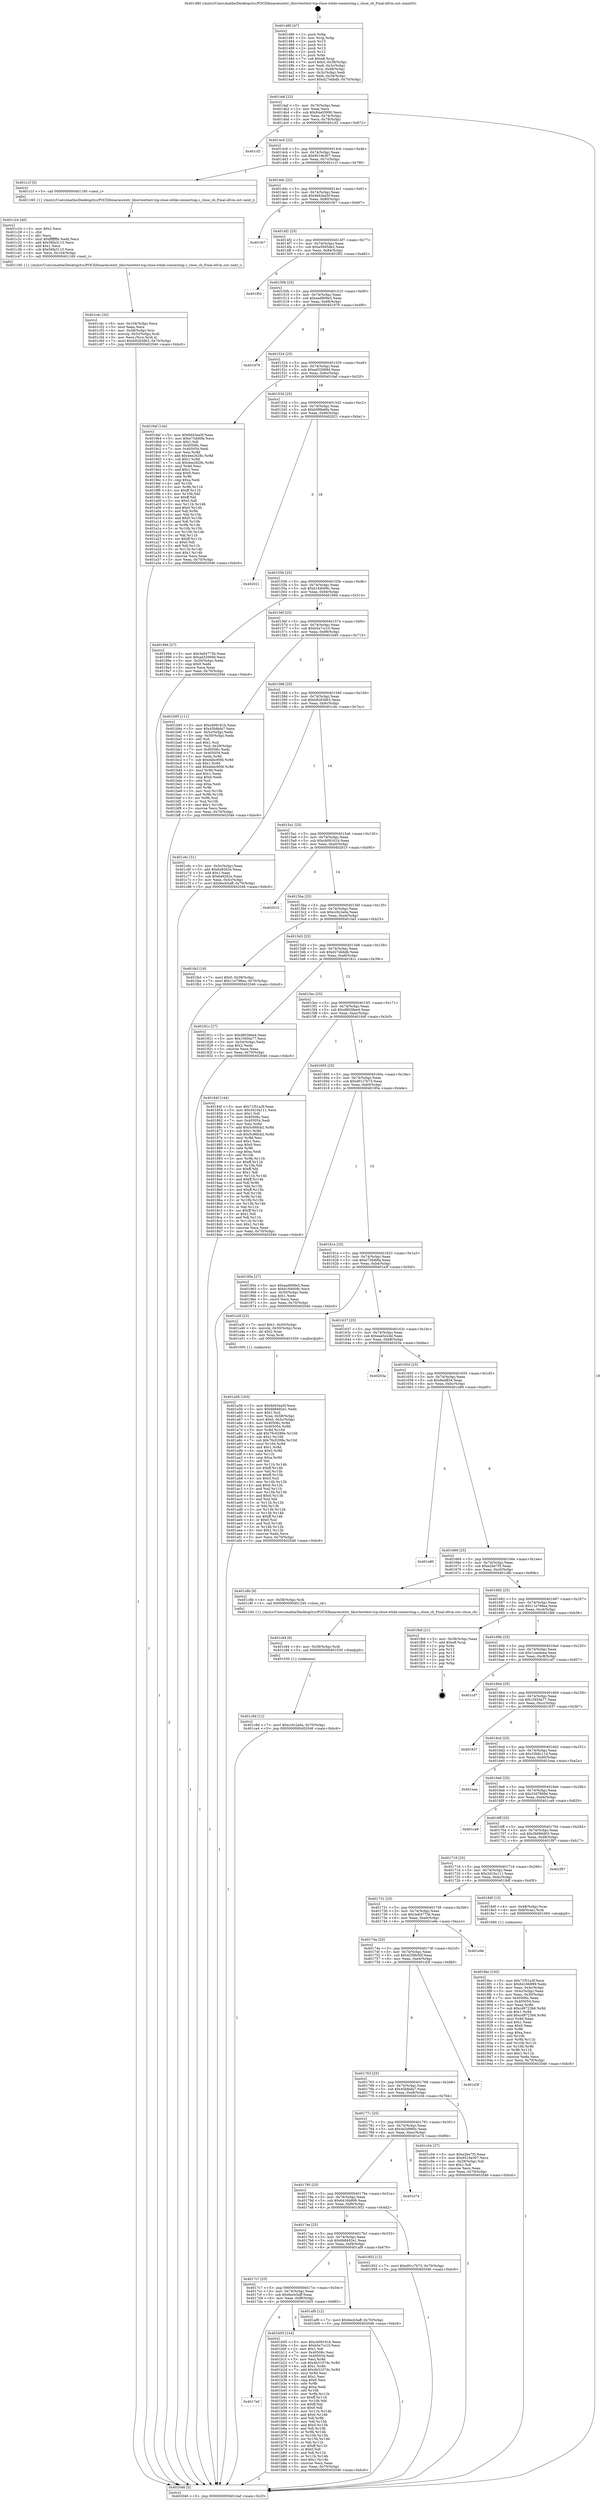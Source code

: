 digraph "0x401480" {
  label = "0x401480 (/mnt/c/Users/mathe/Desktop/tcc/POCII/binaries/extr_libuvtesttest-tcp-close-while-connecting.c_close_cb_Final-ollvm.out::main(0))"
  labelloc = "t"
  node[shape=record]

  Entry [label="",width=0.3,height=0.3,shape=circle,fillcolor=black,style=filled]
  "0x4014af" [label="{
     0x4014af [23]\l
     | [instrs]\l
     &nbsp;&nbsp;0x4014af \<+3\>: mov -0x70(%rbp),%eax\l
     &nbsp;&nbsp;0x4014b2 \<+2\>: mov %eax,%ecx\l
     &nbsp;&nbsp;0x4014b4 \<+6\>: sub $0x94a05990,%ecx\l
     &nbsp;&nbsp;0x4014ba \<+3\>: mov %eax,-0x74(%rbp)\l
     &nbsp;&nbsp;0x4014bd \<+3\>: mov %ecx,-0x78(%rbp)\l
     &nbsp;&nbsp;0x4014c0 \<+6\>: je 0000000000401cf2 \<main+0x872\>\l
  }"]
  "0x401cf2" [label="{
     0x401cf2\l
  }", style=dashed]
  "0x4014c6" [label="{
     0x4014c6 [22]\l
     | [instrs]\l
     &nbsp;&nbsp;0x4014c6 \<+5\>: jmp 00000000004014cb \<main+0x4b\>\l
     &nbsp;&nbsp;0x4014cb \<+3\>: mov -0x74(%rbp),%eax\l
     &nbsp;&nbsp;0x4014ce \<+5\>: sub $0x9519e307,%eax\l
     &nbsp;&nbsp;0x4014d3 \<+3\>: mov %eax,-0x7c(%rbp)\l
     &nbsp;&nbsp;0x4014d6 \<+6\>: je 0000000000401c1f \<main+0x79f\>\l
  }"]
  Exit [label="",width=0.3,height=0.3,shape=circle,fillcolor=black,style=filled,peripheries=2]
  "0x401c1f" [label="{
     0x401c1f [5]\l
     | [instrs]\l
     &nbsp;&nbsp;0x401c1f \<+5\>: call 0000000000401160 \<next_i\>\l
     | [calls]\l
     &nbsp;&nbsp;0x401160 \{1\} (/mnt/c/Users/mathe/Desktop/tcc/POCII/binaries/extr_libuvtesttest-tcp-close-while-connecting.c_close_cb_Final-ollvm.out::next_i)\l
  }"]
  "0x4014dc" [label="{
     0x4014dc [22]\l
     | [instrs]\l
     &nbsp;&nbsp;0x4014dc \<+5\>: jmp 00000000004014e1 \<main+0x61\>\l
     &nbsp;&nbsp;0x4014e1 \<+3\>: mov -0x74(%rbp),%eax\l
     &nbsp;&nbsp;0x4014e4 \<+5\>: sub $0x9d43ea5f,%eax\l
     &nbsp;&nbsp;0x4014e9 \<+3\>: mov %eax,-0x80(%rbp)\l
     &nbsp;&nbsp;0x4014ec \<+6\>: je 0000000000401fe7 \<main+0xb67\>\l
  }"]
  "0x401c9d" [label="{
     0x401c9d [12]\l
     | [instrs]\l
     &nbsp;&nbsp;0x401c9d \<+7\>: movl $0xcc0c2a0a,-0x70(%rbp)\l
     &nbsp;&nbsp;0x401ca4 \<+5\>: jmp 0000000000402046 \<main+0xbc6\>\l
  }"]
  "0x401fe7" [label="{
     0x401fe7\l
  }", style=dashed]
  "0x4014f2" [label="{
     0x4014f2 [25]\l
     | [instrs]\l
     &nbsp;&nbsp;0x4014f2 \<+5\>: jmp 00000000004014f7 \<main+0x77\>\l
     &nbsp;&nbsp;0x4014f7 \<+3\>: mov -0x74(%rbp),%eax\l
     &nbsp;&nbsp;0x4014fa \<+5\>: sub $0xa5095de2,%eax\l
     &nbsp;&nbsp;0x4014ff \<+6\>: mov %eax,-0x84(%rbp)\l
     &nbsp;&nbsp;0x401505 \<+6\>: je 0000000000401f02 \<main+0xa82\>\l
  }"]
  "0x401c94" [label="{
     0x401c94 [9]\l
     | [instrs]\l
     &nbsp;&nbsp;0x401c94 \<+4\>: mov -0x58(%rbp),%rdi\l
     &nbsp;&nbsp;0x401c98 \<+5\>: call 0000000000401030 \<free@plt\>\l
     | [calls]\l
     &nbsp;&nbsp;0x401030 \{1\} (unknown)\l
  }"]
  "0x401f02" [label="{
     0x401f02\l
  }", style=dashed]
  "0x40150b" [label="{
     0x40150b [25]\l
     | [instrs]\l
     &nbsp;&nbsp;0x40150b \<+5\>: jmp 0000000000401510 \<main+0x90\>\l
     &nbsp;&nbsp;0x401510 \<+3\>: mov -0x74(%rbp),%eax\l
     &nbsp;&nbsp;0x401513 \<+5\>: sub $0xaad909e3,%eax\l
     &nbsp;&nbsp;0x401518 \<+6\>: mov %eax,-0x88(%rbp)\l
     &nbsp;&nbsp;0x40151e \<+6\>: je 0000000000401979 \<main+0x4f9\>\l
  }"]
  "0x401c4c" [label="{
     0x401c4c [32]\l
     | [instrs]\l
     &nbsp;&nbsp;0x401c4c \<+6\>: mov -0x104(%rbp),%ecx\l
     &nbsp;&nbsp;0x401c52 \<+3\>: imul %eax,%ecx\l
     &nbsp;&nbsp;0x401c55 \<+4\>: mov -0x58(%rbp),%rsi\l
     &nbsp;&nbsp;0x401c59 \<+4\>: movslq -0x5c(%rbp),%rdi\l
     &nbsp;&nbsp;0x401c5d \<+3\>: mov %ecx,(%rsi,%rdi,4)\l
     &nbsp;&nbsp;0x401c60 \<+7\>: movl $0xb9283d63,-0x70(%rbp)\l
     &nbsp;&nbsp;0x401c67 \<+5\>: jmp 0000000000402046 \<main+0xbc6\>\l
  }"]
  "0x401979" [label="{
     0x401979\l
  }", style=dashed]
  "0x401524" [label="{
     0x401524 [25]\l
     | [instrs]\l
     &nbsp;&nbsp;0x401524 \<+5\>: jmp 0000000000401529 \<main+0xa9\>\l
     &nbsp;&nbsp;0x401529 \<+3\>: mov -0x74(%rbp),%eax\l
     &nbsp;&nbsp;0x40152c \<+5\>: sub $0xad32069d,%eax\l
     &nbsp;&nbsp;0x401531 \<+6\>: mov %eax,-0x8c(%rbp)\l
     &nbsp;&nbsp;0x401537 \<+6\>: je 00000000004019af \<main+0x52f\>\l
  }"]
  "0x401c24" [label="{
     0x401c24 [40]\l
     | [instrs]\l
     &nbsp;&nbsp;0x401c24 \<+5\>: mov $0x2,%ecx\l
     &nbsp;&nbsp;0x401c29 \<+1\>: cltd\l
     &nbsp;&nbsp;0x401c2a \<+2\>: idiv %ecx\l
     &nbsp;&nbsp;0x401c2c \<+6\>: imul $0xfffffffe,%edx,%ecx\l
     &nbsp;&nbsp;0x401c32 \<+6\>: add $0x56fa3110,%ecx\l
     &nbsp;&nbsp;0x401c38 \<+3\>: add $0x1,%ecx\l
     &nbsp;&nbsp;0x401c3b \<+6\>: sub $0x56fa3110,%ecx\l
     &nbsp;&nbsp;0x401c41 \<+6\>: mov %ecx,-0x104(%rbp)\l
     &nbsp;&nbsp;0x401c47 \<+5\>: call 0000000000401160 \<next_i\>\l
     | [calls]\l
     &nbsp;&nbsp;0x401160 \{1\} (/mnt/c/Users/mathe/Desktop/tcc/POCII/binaries/extr_libuvtesttest-tcp-close-while-connecting.c_close_cb_Final-ollvm.out::next_i)\l
  }"]
  "0x4019af" [label="{
     0x4019af [144]\l
     | [instrs]\l
     &nbsp;&nbsp;0x4019af \<+5\>: mov $0x9d43ea5f,%eax\l
     &nbsp;&nbsp;0x4019b4 \<+5\>: mov $0xe73dd0fa,%ecx\l
     &nbsp;&nbsp;0x4019b9 \<+2\>: mov $0x1,%dl\l
     &nbsp;&nbsp;0x4019bb \<+7\>: mov 0x40506c,%esi\l
     &nbsp;&nbsp;0x4019c2 \<+7\>: mov 0x405054,%edi\l
     &nbsp;&nbsp;0x4019c9 \<+3\>: mov %esi,%r8d\l
     &nbsp;&nbsp;0x4019cc \<+7\>: add $0x4ee2628c,%r8d\l
     &nbsp;&nbsp;0x4019d3 \<+4\>: sub $0x1,%r8d\l
     &nbsp;&nbsp;0x4019d7 \<+7\>: sub $0x4ee2628c,%r8d\l
     &nbsp;&nbsp;0x4019de \<+4\>: imul %r8d,%esi\l
     &nbsp;&nbsp;0x4019e2 \<+3\>: and $0x1,%esi\l
     &nbsp;&nbsp;0x4019e5 \<+3\>: cmp $0x0,%esi\l
     &nbsp;&nbsp;0x4019e8 \<+4\>: sete %r9b\l
     &nbsp;&nbsp;0x4019ec \<+3\>: cmp $0xa,%edi\l
     &nbsp;&nbsp;0x4019ef \<+4\>: setl %r10b\l
     &nbsp;&nbsp;0x4019f3 \<+3\>: mov %r9b,%r11b\l
     &nbsp;&nbsp;0x4019f6 \<+4\>: xor $0xff,%r11b\l
     &nbsp;&nbsp;0x4019fa \<+3\>: mov %r10b,%bl\l
     &nbsp;&nbsp;0x4019fd \<+3\>: xor $0xff,%bl\l
     &nbsp;&nbsp;0x401a00 \<+3\>: xor $0x0,%dl\l
     &nbsp;&nbsp;0x401a03 \<+3\>: mov %r11b,%r14b\l
     &nbsp;&nbsp;0x401a06 \<+4\>: and $0x0,%r14b\l
     &nbsp;&nbsp;0x401a0a \<+3\>: and %dl,%r9b\l
     &nbsp;&nbsp;0x401a0d \<+3\>: mov %bl,%r15b\l
     &nbsp;&nbsp;0x401a10 \<+4\>: and $0x0,%r15b\l
     &nbsp;&nbsp;0x401a14 \<+3\>: and %dl,%r10b\l
     &nbsp;&nbsp;0x401a17 \<+3\>: or %r9b,%r14b\l
     &nbsp;&nbsp;0x401a1a \<+3\>: or %r10b,%r15b\l
     &nbsp;&nbsp;0x401a1d \<+3\>: xor %r15b,%r14b\l
     &nbsp;&nbsp;0x401a20 \<+3\>: or %bl,%r11b\l
     &nbsp;&nbsp;0x401a23 \<+4\>: xor $0xff,%r11b\l
     &nbsp;&nbsp;0x401a27 \<+3\>: or $0x0,%dl\l
     &nbsp;&nbsp;0x401a2a \<+3\>: and %dl,%r11b\l
     &nbsp;&nbsp;0x401a2d \<+3\>: or %r11b,%r14b\l
     &nbsp;&nbsp;0x401a30 \<+4\>: test $0x1,%r14b\l
     &nbsp;&nbsp;0x401a34 \<+3\>: cmovne %ecx,%eax\l
     &nbsp;&nbsp;0x401a37 \<+3\>: mov %eax,-0x70(%rbp)\l
     &nbsp;&nbsp;0x401a3a \<+5\>: jmp 0000000000402046 \<main+0xbc6\>\l
  }"]
  "0x40153d" [label="{
     0x40153d [25]\l
     | [instrs]\l
     &nbsp;&nbsp;0x40153d \<+5\>: jmp 0000000000401542 \<main+0xc2\>\l
     &nbsp;&nbsp;0x401542 \<+3\>: mov -0x74(%rbp),%eax\l
     &nbsp;&nbsp;0x401545 \<+5\>: sub $0xb088a6fa,%eax\l
     &nbsp;&nbsp;0x40154a \<+6\>: mov %eax,-0x90(%rbp)\l
     &nbsp;&nbsp;0x401550 \<+6\>: je 0000000000402021 \<main+0xba1\>\l
  }"]
  "0x4017e0" [label="{
     0x4017e0\l
  }", style=dashed]
  "0x402021" [label="{
     0x402021\l
  }", style=dashed]
  "0x401556" [label="{
     0x401556 [25]\l
     | [instrs]\l
     &nbsp;&nbsp;0x401556 \<+5\>: jmp 000000000040155b \<main+0xdb\>\l
     &nbsp;&nbsp;0x40155b \<+3\>: mov -0x74(%rbp),%eax\l
     &nbsp;&nbsp;0x40155e \<+5\>: sub $0xb164009c,%eax\l
     &nbsp;&nbsp;0x401563 \<+6\>: mov %eax,-0x94(%rbp)\l
     &nbsp;&nbsp;0x401569 \<+6\>: je 0000000000401994 \<main+0x514\>\l
  }"]
  "0x401b05" [label="{
     0x401b05 [144]\l
     | [instrs]\l
     &nbsp;&nbsp;0x401b05 \<+5\>: mov $0xcb09161b,%eax\l
     &nbsp;&nbsp;0x401b0a \<+5\>: mov $0xb5e7cc10,%ecx\l
     &nbsp;&nbsp;0x401b0f \<+2\>: mov $0x1,%dl\l
     &nbsp;&nbsp;0x401b11 \<+7\>: mov 0x40506c,%esi\l
     &nbsp;&nbsp;0x401b18 \<+7\>: mov 0x405054,%edi\l
     &nbsp;&nbsp;0x401b1f \<+3\>: mov %esi,%r8d\l
     &nbsp;&nbsp;0x401b22 \<+7\>: sub $0x4b3107dc,%r8d\l
     &nbsp;&nbsp;0x401b29 \<+4\>: sub $0x1,%r8d\l
     &nbsp;&nbsp;0x401b2d \<+7\>: add $0x4b3107dc,%r8d\l
     &nbsp;&nbsp;0x401b34 \<+4\>: imul %r8d,%esi\l
     &nbsp;&nbsp;0x401b38 \<+3\>: and $0x1,%esi\l
     &nbsp;&nbsp;0x401b3b \<+3\>: cmp $0x0,%esi\l
     &nbsp;&nbsp;0x401b3e \<+4\>: sete %r9b\l
     &nbsp;&nbsp;0x401b42 \<+3\>: cmp $0xa,%edi\l
     &nbsp;&nbsp;0x401b45 \<+4\>: setl %r10b\l
     &nbsp;&nbsp;0x401b49 \<+3\>: mov %r9b,%r11b\l
     &nbsp;&nbsp;0x401b4c \<+4\>: xor $0xff,%r11b\l
     &nbsp;&nbsp;0x401b50 \<+3\>: mov %r10b,%bl\l
     &nbsp;&nbsp;0x401b53 \<+3\>: xor $0xff,%bl\l
     &nbsp;&nbsp;0x401b56 \<+3\>: xor $0x0,%dl\l
     &nbsp;&nbsp;0x401b59 \<+3\>: mov %r11b,%r14b\l
     &nbsp;&nbsp;0x401b5c \<+4\>: and $0x0,%r14b\l
     &nbsp;&nbsp;0x401b60 \<+3\>: and %dl,%r9b\l
     &nbsp;&nbsp;0x401b63 \<+3\>: mov %bl,%r15b\l
     &nbsp;&nbsp;0x401b66 \<+4\>: and $0x0,%r15b\l
     &nbsp;&nbsp;0x401b6a \<+3\>: and %dl,%r10b\l
     &nbsp;&nbsp;0x401b6d \<+3\>: or %r9b,%r14b\l
     &nbsp;&nbsp;0x401b70 \<+3\>: or %r10b,%r15b\l
     &nbsp;&nbsp;0x401b73 \<+3\>: xor %r15b,%r14b\l
     &nbsp;&nbsp;0x401b76 \<+3\>: or %bl,%r11b\l
     &nbsp;&nbsp;0x401b79 \<+4\>: xor $0xff,%r11b\l
     &nbsp;&nbsp;0x401b7d \<+3\>: or $0x0,%dl\l
     &nbsp;&nbsp;0x401b80 \<+3\>: and %dl,%r11b\l
     &nbsp;&nbsp;0x401b83 \<+3\>: or %r11b,%r14b\l
     &nbsp;&nbsp;0x401b86 \<+4\>: test $0x1,%r14b\l
     &nbsp;&nbsp;0x401b8a \<+3\>: cmovne %ecx,%eax\l
     &nbsp;&nbsp;0x401b8d \<+3\>: mov %eax,-0x70(%rbp)\l
     &nbsp;&nbsp;0x401b90 \<+5\>: jmp 0000000000402046 \<main+0xbc6\>\l
  }"]
  "0x401994" [label="{
     0x401994 [27]\l
     | [instrs]\l
     &nbsp;&nbsp;0x401994 \<+5\>: mov $0x3e64773b,%eax\l
     &nbsp;&nbsp;0x401999 \<+5\>: mov $0xad32069d,%ecx\l
     &nbsp;&nbsp;0x40199e \<+3\>: mov -0x30(%rbp),%edx\l
     &nbsp;&nbsp;0x4019a1 \<+3\>: cmp $0x0,%edx\l
     &nbsp;&nbsp;0x4019a4 \<+3\>: cmove %ecx,%eax\l
     &nbsp;&nbsp;0x4019a7 \<+3\>: mov %eax,-0x70(%rbp)\l
     &nbsp;&nbsp;0x4019aa \<+5\>: jmp 0000000000402046 \<main+0xbc6\>\l
  }"]
  "0x40156f" [label="{
     0x40156f [25]\l
     | [instrs]\l
     &nbsp;&nbsp;0x40156f \<+5\>: jmp 0000000000401574 \<main+0xf4\>\l
     &nbsp;&nbsp;0x401574 \<+3\>: mov -0x74(%rbp),%eax\l
     &nbsp;&nbsp;0x401577 \<+5\>: sub $0xb5e7cc10,%eax\l
     &nbsp;&nbsp;0x40157c \<+6\>: mov %eax,-0x98(%rbp)\l
     &nbsp;&nbsp;0x401582 \<+6\>: je 0000000000401b95 \<main+0x715\>\l
  }"]
  "0x4017c7" [label="{
     0x4017c7 [25]\l
     | [instrs]\l
     &nbsp;&nbsp;0x4017c7 \<+5\>: jmp 00000000004017cc \<main+0x34c\>\l
     &nbsp;&nbsp;0x4017cc \<+3\>: mov -0x74(%rbp),%eax\l
     &nbsp;&nbsp;0x4017cf \<+5\>: sub $0x6ecb5aff,%eax\l
     &nbsp;&nbsp;0x4017d4 \<+6\>: mov %eax,-0xf8(%rbp)\l
     &nbsp;&nbsp;0x4017da \<+6\>: je 0000000000401b05 \<main+0x685\>\l
  }"]
  "0x401b95" [label="{
     0x401b95 [111]\l
     | [instrs]\l
     &nbsp;&nbsp;0x401b95 \<+5\>: mov $0xcb09161b,%eax\l
     &nbsp;&nbsp;0x401b9a \<+5\>: mov $0x45b8afa7,%ecx\l
     &nbsp;&nbsp;0x401b9f \<+3\>: mov -0x5c(%rbp),%edx\l
     &nbsp;&nbsp;0x401ba2 \<+3\>: cmp -0x50(%rbp),%edx\l
     &nbsp;&nbsp;0x401ba5 \<+4\>: setl %sil\l
     &nbsp;&nbsp;0x401ba9 \<+4\>: and $0x1,%sil\l
     &nbsp;&nbsp;0x401bad \<+4\>: mov %sil,-0x29(%rbp)\l
     &nbsp;&nbsp;0x401bb1 \<+7\>: mov 0x40506c,%edx\l
     &nbsp;&nbsp;0x401bb8 \<+7\>: mov 0x405054,%edi\l
     &nbsp;&nbsp;0x401bbf \<+3\>: mov %edx,%r8d\l
     &nbsp;&nbsp;0x401bc2 \<+7\>: sub $0xebbc90fd,%r8d\l
     &nbsp;&nbsp;0x401bc9 \<+4\>: sub $0x1,%r8d\l
     &nbsp;&nbsp;0x401bcd \<+7\>: add $0xebbc90fd,%r8d\l
     &nbsp;&nbsp;0x401bd4 \<+4\>: imul %r8d,%edx\l
     &nbsp;&nbsp;0x401bd8 \<+3\>: and $0x1,%edx\l
     &nbsp;&nbsp;0x401bdb \<+3\>: cmp $0x0,%edx\l
     &nbsp;&nbsp;0x401bde \<+4\>: sete %sil\l
     &nbsp;&nbsp;0x401be2 \<+3\>: cmp $0xa,%edi\l
     &nbsp;&nbsp;0x401be5 \<+4\>: setl %r9b\l
     &nbsp;&nbsp;0x401be9 \<+3\>: mov %sil,%r10b\l
     &nbsp;&nbsp;0x401bec \<+3\>: and %r9b,%r10b\l
     &nbsp;&nbsp;0x401bef \<+3\>: xor %r9b,%sil\l
     &nbsp;&nbsp;0x401bf2 \<+3\>: or %sil,%r10b\l
     &nbsp;&nbsp;0x401bf5 \<+4\>: test $0x1,%r10b\l
     &nbsp;&nbsp;0x401bf9 \<+3\>: cmovne %ecx,%eax\l
     &nbsp;&nbsp;0x401bfc \<+3\>: mov %eax,-0x70(%rbp)\l
     &nbsp;&nbsp;0x401bff \<+5\>: jmp 0000000000402046 \<main+0xbc6\>\l
  }"]
  "0x401588" [label="{
     0x401588 [25]\l
     | [instrs]\l
     &nbsp;&nbsp;0x401588 \<+5\>: jmp 000000000040158d \<main+0x10d\>\l
     &nbsp;&nbsp;0x40158d \<+3\>: mov -0x74(%rbp),%eax\l
     &nbsp;&nbsp;0x401590 \<+5\>: sub $0xb9283d63,%eax\l
     &nbsp;&nbsp;0x401595 \<+6\>: mov %eax,-0x9c(%rbp)\l
     &nbsp;&nbsp;0x40159b \<+6\>: je 0000000000401c6c \<main+0x7ec\>\l
  }"]
  "0x401af9" [label="{
     0x401af9 [12]\l
     | [instrs]\l
     &nbsp;&nbsp;0x401af9 \<+7\>: movl $0x6ecb5aff,-0x70(%rbp)\l
     &nbsp;&nbsp;0x401b00 \<+5\>: jmp 0000000000402046 \<main+0xbc6\>\l
  }"]
  "0x401c6c" [label="{
     0x401c6c [31]\l
     | [instrs]\l
     &nbsp;&nbsp;0x401c6c \<+3\>: mov -0x5c(%rbp),%eax\l
     &nbsp;&nbsp;0x401c6f \<+5\>: add $0x6a9262e,%eax\l
     &nbsp;&nbsp;0x401c74 \<+3\>: add $0x1,%eax\l
     &nbsp;&nbsp;0x401c77 \<+5\>: sub $0x6a9262e,%eax\l
     &nbsp;&nbsp;0x401c7c \<+3\>: mov %eax,-0x5c(%rbp)\l
     &nbsp;&nbsp;0x401c7f \<+7\>: movl $0x6ecb5aff,-0x70(%rbp)\l
     &nbsp;&nbsp;0x401c86 \<+5\>: jmp 0000000000402046 \<main+0xbc6\>\l
  }"]
  "0x4015a1" [label="{
     0x4015a1 [25]\l
     | [instrs]\l
     &nbsp;&nbsp;0x4015a1 \<+5\>: jmp 00000000004015a6 \<main+0x126\>\l
     &nbsp;&nbsp;0x4015a6 \<+3\>: mov -0x74(%rbp),%eax\l
     &nbsp;&nbsp;0x4015a9 \<+5\>: sub $0xcb09161b,%eax\l
     &nbsp;&nbsp;0x4015ae \<+6\>: mov %eax,-0xa0(%rbp)\l
     &nbsp;&nbsp;0x4015b4 \<+6\>: je 0000000000402015 \<main+0xb95\>\l
  }"]
  "0x401a56" [label="{
     0x401a56 [163]\l
     | [instrs]\l
     &nbsp;&nbsp;0x401a56 \<+5\>: mov $0x9d43ea5f,%ecx\l
     &nbsp;&nbsp;0x401a5b \<+5\>: mov $0x6b8492e1,%edx\l
     &nbsp;&nbsp;0x401a60 \<+3\>: mov $0x1,%sil\l
     &nbsp;&nbsp;0x401a63 \<+4\>: mov %rax,-0x58(%rbp)\l
     &nbsp;&nbsp;0x401a67 \<+7\>: movl $0x0,-0x5c(%rbp)\l
     &nbsp;&nbsp;0x401a6e \<+8\>: mov 0x40506c,%r8d\l
     &nbsp;&nbsp;0x401a76 \<+8\>: mov 0x405054,%r9d\l
     &nbsp;&nbsp;0x401a7e \<+3\>: mov %r8d,%r10d\l
     &nbsp;&nbsp;0x401a81 \<+7\>: add $0x76c0289e,%r10d\l
     &nbsp;&nbsp;0x401a88 \<+4\>: sub $0x1,%r10d\l
     &nbsp;&nbsp;0x401a8c \<+7\>: sub $0x76c0289e,%r10d\l
     &nbsp;&nbsp;0x401a93 \<+4\>: imul %r10d,%r8d\l
     &nbsp;&nbsp;0x401a97 \<+4\>: and $0x1,%r8d\l
     &nbsp;&nbsp;0x401a9b \<+4\>: cmp $0x0,%r8d\l
     &nbsp;&nbsp;0x401a9f \<+4\>: sete %r11b\l
     &nbsp;&nbsp;0x401aa3 \<+4\>: cmp $0xa,%r9d\l
     &nbsp;&nbsp;0x401aa7 \<+3\>: setl %bl\l
     &nbsp;&nbsp;0x401aaa \<+3\>: mov %r11b,%r14b\l
     &nbsp;&nbsp;0x401aad \<+4\>: xor $0xff,%r14b\l
     &nbsp;&nbsp;0x401ab1 \<+3\>: mov %bl,%r15b\l
     &nbsp;&nbsp;0x401ab4 \<+4\>: xor $0xff,%r15b\l
     &nbsp;&nbsp;0x401ab8 \<+4\>: xor $0x0,%sil\l
     &nbsp;&nbsp;0x401abc \<+3\>: mov %r14b,%r12b\l
     &nbsp;&nbsp;0x401abf \<+4\>: and $0x0,%r12b\l
     &nbsp;&nbsp;0x401ac3 \<+3\>: and %sil,%r11b\l
     &nbsp;&nbsp;0x401ac6 \<+3\>: mov %r15b,%r13b\l
     &nbsp;&nbsp;0x401ac9 \<+4\>: and $0x0,%r13b\l
     &nbsp;&nbsp;0x401acd \<+3\>: and %sil,%bl\l
     &nbsp;&nbsp;0x401ad0 \<+3\>: or %r11b,%r12b\l
     &nbsp;&nbsp;0x401ad3 \<+3\>: or %bl,%r13b\l
     &nbsp;&nbsp;0x401ad6 \<+3\>: xor %r13b,%r12b\l
     &nbsp;&nbsp;0x401ad9 \<+3\>: or %r15b,%r14b\l
     &nbsp;&nbsp;0x401adc \<+4\>: xor $0xff,%r14b\l
     &nbsp;&nbsp;0x401ae0 \<+4\>: or $0x0,%sil\l
     &nbsp;&nbsp;0x401ae4 \<+3\>: and %sil,%r14b\l
     &nbsp;&nbsp;0x401ae7 \<+3\>: or %r14b,%r12b\l
     &nbsp;&nbsp;0x401aea \<+4\>: test $0x1,%r12b\l
     &nbsp;&nbsp;0x401aee \<+3\>: cmovne %edx,%ecx\l
     &nbsp;&nbsp;0x401af1 \<+3\>: mov %ecx,-0x70(%rbp)\l
     &nbsp;&nbsp;0x401af4 \<+5\>: jmp 0000000000402046 \<main+0xbc6\>\l
  }"]
  "0x402015" [label="{
     0x402015\l
  }", style=dashed]
  "0x4015ba" [label="{
     0x4015ba [25]\l
     | [instrs]\l
     &nbsp;&nbsp;0x4015ba \<+5\>: jmp 00000000004015bf \<main+0x13f\>\l
     &nbsp;&nbsp;0x4015bf \<+3\>: mov -0x74(%rbp),%eax\l
     &nbsp;&nbsp;0x4015c2 \<+5\>: sub $0xcc0c2a0a,%eax\l
     &nbsp;&nbsp;0x4015c7 \<+6\>: mov %eax,-0xa4(%rbp)\l
     &nbsp;&nbsp;0x4015cd \<+6\>: je 0000000000401fa3 \<main+0xb23\>\l
  }"]
  "0x4017ae" [label="{
     0x4017ae [25]\l
     | [instrs]\l
     &nbsp;&nbsp;0x4017ae \<+5\>: jmp 00000000004017b3 \<main+0x333\>\l
     &nbsp;&nbsp;0x4017b3 \<+3\>: mov -0x74(%rbp),%eax\l
     &nbsp;&nbsp;0x4017b6 \<+5\>: sub $0x6b8492e1,%eax\l
     &nbsp;&nbsp;0x4017bb \<+6\>: mov %eax,-0xf4(%rbp)\l
     &nbsp;&nbsp;0x4017c1 \<+6\>: je 0000000000401af9 \<main+0x679\>\l
  }"]
  "0x401fa3" [label="{
     0x401fa3 [19]\l
     | [instrs]\l
     &nbsp;&nbsp;0x401fa3 \<+7\>: movl $0x0,-0x38(%rbp)\l
     &nbsp;&nbsp;0x401faa \<+7\>: movl $0x11e798ea,-0x70(%rbp)\l
     &nbsp;&nbsp;0x401fb1 \<+5\>: jmp 0000000000402046 \<main+0xbc6\>\l
  }"]
  "0x4015d3" [label="{
     0x4015d3 [25]\l
     | [instrs]\l
     &nbsp;&nbsp;0x4015d3 \<+5\>: jmp 00000000004015d8 \<main+0x158\>\l
     &nbsp;&nbsp;0x4015d8 \<+3\>: mov -0x74(%rbp),%eax\l
     &nbsp;&nbsp;0x4015db \<+5\>: sub $0xd27ebbdb,%eax\l
     &nbsp;&nbsp;0x4015e0 \<+6\>: mov %eax,-0xa8(%rbp)\l
     &nbsp;&nbsp;0x4015e6 \<+6\>: je 000000000040181c \<main+0x39c\>\l
  }"]
  "0x401952" [label="{
     0x401952 [12]\l
     | [instrs]\l
     &nbsp;&nbsp;0x401952 \<+7\>: movl $0xd91c7b73,-0x70(%rbp)\l
     &nbsp;&nbsp;0x401959 \<+5\>: jmp 0000000000402046 \<main+0xbc6\>\l
  }"]
  "0x40181c" [label="{
     0x40181c [27]\l
     | [instrs]\l
     &nbsp;&nbsp;0x40181c \<+5\>: mov $0xd8038ee4,%eax\l
     &nbsp;&nbsp;0x401821 \<+5\>: mov $0x1f450a77,%ecx\l
     &nbsp;&nbsp;0x401826 \<+3\>: mov -0x34(%rbp),%edx\l
     &nbsp;&nbsp;0x401829 \<+3\>: cmp $0x2,%edx\l
     &nbsp;&nbsp;0x40182c \<+3\>: cmovne %ecx,%eax\l
     &nbsp;&nbsp;0x40182f \<+3\>: mov %eax,-0x70(%rbp)\l
     &nbsp;&nbsp;0x401832 \<+5\>: jmp 0000000000402046 \<main+0xbc6\>\l
  }"]
  "0x4015ec" [label="{
     0x4015ec [25]\l
     | [instrs]\l
     &nbsp;&nbsp;0x4015ec \<+5\>: jmp 00000000004015f1 \<main+0x171\>\l
     &nbsp;&nbsp;0x4015f1 \<+3\>: mov -0x74(%rbp),%eax\l
     &nbsp;&nbsp;0x4015f4 \<+5\>: sub $0xd8038ee4,%eax\l
     &nbsp;&nbsp;0x4015f9 \<+6\>: mov %eax,-0xac(%rbp)\l
     &nbsp;&nbsp;0x4015ff \<+6\>: je 000000000040184f \<main+0x3cf\>\l
  }"]
  "0x402046" [label="{
     0x402046 [5]\l
     | [instrs]\l
     &nbsp;&nbsp;0x402046 \<+5\>: jmp 00000000004014af \<main+0x2f\>\l
  }"]
  "0x401480" [label="{
     0x401480 [47]\l
     | [instrs]\l
     &nbsp;&nbsp;0x401480 \<+1\>: push %rbp\l
     &nbsp;&nbsp;0x401481 \<+3\>: mov %rsp,%rbp\l
     &nbsp;&nbsp;0x401484 \<+2\>: push %r15\l
     &nbsp;&nbsp;0x401486 \<+2\>: push %r14\l
     &nbsp;&nbsp;0x401488 \<+2\>: push %r13\l
     &nbsp;&nbsp;0x40148a \<+2\>: push %r12\l
     &nbsp;&nbsp;0x40148c \<+1\>: push %rbx\l
     &nbsp;&nbsp;0x40148d \<+7\>: sub $0xe8,%rsp\l
     &nbsp;&nbsp;0x401494 \<+7\>: movl $0x0,-0x38(%rbp)\l
     &nbsp;&nbsp;0x40149b \<+3\>: mov %edi,-0x3c(%rbp)\l
     &nbsp;&nbsp;0x40149e \<+4\>: mov %rsi,-0x48(%rbp)\l
     &nbsp;&nbsp;0x4014a2 \<+3\>: mov -0x3c(%rbp),%edi\l
     &nbsp;&nbsp;0x4014a5 \<+3\>: mov %edi,-0x34(%rbp)\l
     &nbsp;&nbsp;0x4014a8 \<+7\>: movl $0xd27ebbdb,-0x70(%rbp)\l
  }"]
  "0x401795" [label="{
     0x401795 [25]\l
     | [instrs]\l
     &nbsp;&nbsp;0x401795 \<+5\>: jmp 000000000040179a \<main+0x31a\>\l
     &nbsp;&nbsp;0x40179a \<+3\>: mov -0x74(%rbp),%eax\l
     &nbsp;&nbsp;0x40179d \<+5\>: sub $0x6416b999,%eax\l
     &nbsp;&nbsp;0x4017a2 \<+6\>: mov %eax,-0xf0(%rbp)\l
     &nbsp;&nbsp;0x4017a8 \<+6\>: je 0000000000401952 \<main+0x4d2\>\l
  }"]
  "0x40184f" [label="{
     0x40184f [144]\l
     | [instrs]\l
     &nbsp;&nbsp;0x40184f \<+5\>: mov $0x71f51a3f,%eax\l
     &nbsp;&nbsp;0x401854 \<+5\>: mov $0x3d10a111,%ecx\l
     &nbsp;&nbsp;0x401859 \<+2\>: mov $0x1,%dl\l
     &nbsp;&nbsp;0x40185b \<+7\>: mov 0x40506c,%esi\l
     &nbsp;&nbsp;0x401862 \<+7\>: mov 0x405054,%edi\l
     &nbsp;&nbsp;0x401869 \<+3\>: mov %esi,%r8d\l
     &nbsp;&nbsp;0x40186c \<+7\>: add $0x5c86fcb2,%r8d\l
     &nbsp;&nbsp;0x401873 \<+4\>: sub $0x1,%r8d\l
     &nbsp;&nbsp;0x401877 \<+7\>: sub $0x5c86fcb2,%r8d\l
     &nbsp;&nbsp;0x40187e \<+4\>: imul %r8d,%esi\l
     &nbsp;&nbsp;0x401882 \<+3\>: and $0x1,%esi\l
     &nbsp;&nbsp;0x401885 \<+3\>: cmp $0x0,%esi\l
     &nbsp;&nbsp;0x401888 \<+4\>: sete %r9b\l
     &nbsp;&nbsp;0x40188c \<+3\>: cmp $0xa,%edi\l
     &nbsp;&nbsp;0x40188f \<+4\>: setl %r10b\l
     &nbsp;&nbsp;0x401893 \<+3\>: mov %r9b,%r11b\l
     &nbsp;&nbsp;0x401896 \<+4\>: xor $0xff,%r11b\l
     &nbsp;&nbsp;0x40189a \<+3\>: mov %r10b,%bl\l
     &nbsp;&nbsp;0x40189d \<+3\>: xor $0xff,%bl\l
     &nbsp;&nbsp;0x4018a0 \<+3\>: xor $0x1,%dl\l
     &nbsp;&nbsp;0x4018a3 \<+3\>: mov %r11b,%r14b\l
     &nbsp;&nbsp;0x4018a6 \<+4\>: and $0xff,%r14b\l
     &nbsp;&nbsp;0x4018aa \<+3\>: and %dl,%r9b\l
     &nbsp;&nbsp;0x4018ad \<+3\>: mov %bl,%r15b\l
     &nbsp;&nbsp;0x4018b0 \<+4\>: and $0xff,%r15b\l
     &nbsp;&nbsp;0x4018b4 \<+3\>: and %dl,%r10b\l
     &nbsp;&nbsp;0x4018b7 \<+3\>: or %r9b,%r14b\l
     &nbsp;&nbsp;0x4018ba \<+3\>: or %r10b,%r15b\l
     &nbsp;&nbsp;0x4018bd \<+3\>: xor %r15b,%r14b\l
     &nbsp;&nbsp;0x4018c0 \<+3\>: or %bl,%r11b\l
     &nbsp;&nbsp;0x4018c3 \<+4\>: xor $0xff,%r11b\l
     &nbsp;&nbsp;0x4018c7 \<+3\>: or $0x1,%dl\l
     &nbsp;&nbsp;0x4018ca \<+3\>: and %dl,%r11b\l
     &nbsp;&nbsp;0x4018cd \<+3\>: or %r11b,%r14b\l
     &nbsp;&nbsp;0x4018d0 \<+4\>: test $0x1,%r14b\l
     &nbsp;&nbsp;0x4018d4 \<+3\>: cmovne %ecx,%eax\l
     &nbsp;&nbsp;0x4018d7 \<+3\>: mov %eax,-0x70(%rbp)\l
     &nbsp;&nbsp;0x4018da \<+5\>: jmp 0000000000402046 \<main+0xbc6\>\l
  }"]
  "0x401605" [label="{
     0x401605 [25]\l
     | [instrs]\l
     &nbsp;&nbsp;0x401605 \<+5\>: jmp 000000000040160a \<main+0x18a\>\l
     &nbsp;&nbsp;0x40160a \<+3\>: mov -0x74(%rbp),%eax\l
     &nbsp;&nbsp;0x40160d \<+5\>: sub $0xd91c7b73,%eax\l
     &nbsp;&nbsp;0x401612 \<+6\>: mov %eax,-0xb0(%rbp)\l
     &nbsp;&nbsp;0x401618 \<+6\>: je 000000000040195e \<main+0x4de\>\l
  }"]
  "0x401e74" [label="{
     0x401e74\l
  }", style=dashed]
  "0x40195e" [label="{
     0x40195e [27]\l
     | [instrs]\l
     &nbsp;&nbsp;0x40195e \<+5\>: mov $0xaad909e3,%eax\l
     &nbsp;&nbsp;0x401963 \<+5\>: mov $0xb164009c,%ecx\l
     &nbsp;&nbsp;0x401968 \<+3\>: mov -0x30(%rbp),%edx\l
     &nbsp;&nbsp;0x40196b \<+3\>: cmp $0x1,%edx\l
     &nbsp;&nbsp;0x40196e \<+3\>: cmovl %ecx,%eax\l
     &nbsp;&nbsp;0x401971 \<+3\>: mov %eax,-0x70(%rbp)\l
     &nbsp;&nbsp;0x401974 \<+5\>: jmp 0000000000402046 \<main+0xbc6\>\l
  }"]
  "0x40161e" [label="{
     0x40161e [25]\l
     | [instrs]\l
     &nbsp;&nbsp;0x40161e \<+5\>: jmp 0000000000401623 \<main+0x1a3\>\l
     &nbsp;&nbsp;0x401623 \<+3\>: mov -0x74(%rbp),%eax\l
     &nbsp;&nbsp;0x401626 \<+5\>: sub $0xe73dd0fa,%eax\l
     &nbsp;&nbsp;0x40162b \<+6\>: mov %eax,-0xb4(%rbp)\l
     &nbsp;&nbsp;0x401631 \<+6\>: je 0000000000401a3f \<main+0x5bf\>\l
  }"]
  "0x40177c" [label="{
     0x40177c [25]\l
     | [instrs]\l
     &nbsp;&nbsp;0x40177c \<+5\>: jmp 0000000000401781 \<main+0x301\>\l
     &nbsp;&nbsp;0x401781 \<+3\>: mov -0x74(%rbp),%eax\l
     &nbsp;&nbsp;0x401784 \<+5\>: sub $0x4e3d960c,%eax\l
     &nbsp;&nbsp;0x401789 \<+6\>: mov %eax,-0xec(%rbp)\l
     &nbsp;&nbsp;0x40178f \<+6\>: je 0000000000401e74 \<main+0x9f4\>\l
  }"]
  "0x401a3f" [label="{
     0x401a3f [23]\l
     | [instrs]\l
     &nbsp;&nbsp;0x401a3f \<+7\>: movl $0x1,-0x50(%rbp)\l
     &nbsp;&nbsp;0x401a46 \<+4\>: movslq -0x50(%rbp),%rax\l
     &nbsp;&nbsp;0x401a4a \<+4\>: shl $0x2,%rax\l
     &nbsp;&nbsp;0x401a4e \<+3\>: mov %rax,%rdi\l
     &nbsp;&nbsp;0x401a51 \<+5\>: call 0000000000401050 \<malloc@plt\>\l
     | [calls]\l
     &nbsp;&nbsp;0x401050 \{1\} (unknown)\l
  }"]
  "0x401637" [label="{
     0x401637 [25]\l
     | [instrs]\l
     &nbsp;&nbsp;0x401637 \<+5\>: jmp 000000000040163c \<main+0x1bc\>\l
     &nbsp;&nbsp;0x40163c \<+3\>: mov -0x74(%rbp),%eax\l
     &nbsp;&nbsp;0x40163f \<+5\>: sub $0xeae5e2dd,%eax\l
     &nbsp;&nbsp;0x401644 \<+6\>: mov %eax,-0xb8(%rbp)\l
     &nbsp;&nbsp;0x40164a \<+6\>: je 000000000040203a \<main+0xbba\>\l
  }"]
  "0x401c04" [label="{
     0x401c04 [27]\l
     | [instrs]\l
     &nbsp;&nbsp;0x401c04 \<+5\>: mov $0xe2be7f3,%eax\l
     &nbsp;&nbsp;0x401c09 \<+5\>: mov $0x9519e307,%ecx\l
     &nbsp;&nbsp;0x401c0e \<+3\>: mov -0x29(%rbp),%dl\l
     &nbsp;&nbsp;0x401c11 \<+3\>: test $0x1,%dl\l
     &nbsp;&nbsp;0x401c14 \<+3\>: cmovne %ecx,%eax\l
     &nbsp;&nbsp;0x401c17 \<+3\>: mov %eax,-0x70(%rbp)\l
     &nbsp;&nbsp;0x401c1a \<+5\>: jmp 0000000000402046 \<main+0xbc6\>\l
  }"]
  "0x40203a" [label="{
     0x40203a\l
  }", style=dashed]
  "0x401650" [label="{
     0x401650 [25]\l
     | [instrs]\l
     &nbsp;&nbsp;0x401650 \<+5\>: jmp 0000000000401655 \<main+0x1d5\>\l
     &nbsp;&nbsp;0x401655 \<+3\>: mov -0x74(%rbp),%eax\l
     &nbsp;&nbsp;0x401658 \<+5\>: sub $0x8a4ff34,%eax\l
     &nbsp;&nbsp;0x40165d \<+6\>: mov %eax,-0xbc(%rbp)\l
     &nbsp;&nbsp;0x401663 \<+6\>: je 0000000000401e80 \<main+0xa00\>\l
  }"]
  "0x401763" [label="{
     0x401763 [25]\l
     | [instrs]\l
     &nbsp;&nbsp;0x401763 \<+5\>: jmp 0000000000401768 \<main+0x2e8\>\l
     &nbsp;&nbsp;0x401768 \<+3\>: mov -0x74(%rbp),%eax\l
     &nbsp;&nbsp;0x40176b \<+5\>: sub $0x45b8afa7,%eax\l
     &nbsp;&nbsp;0x401770 \<+6\>: mov %eax,-0xe8(%rbp)\l
     &nbsp;&nbsp;0x401776 \<+6\>: je 0000000000401c04 \<main+0x784\>\l
  }"]
  "0x401e80" [label="{
     0x401e80\l
  }", style=dashed]
  "0x401669" [label="{
     0x401669 [25]\l
     | [instrs]\l
     &nbsp;&nbsp;0x401669 \<+5\>: jmp 000000000040166e \<main+0x1ee\>\l
     &nbsp;&nbsp;0x40166e \<+3\>: mov -0x74(%rbp),%eax\l
     &nbsp;&nbsp;0x401671 \<+5\>: sub $0xe2be7f3,%eax\l
     &nbsp;&nbsp;0x401676 \<+6\>: mov %eax,-0xc0(%rbp)\l
     &nbsp;&nbsp;0x40167c \<+6\>: je 0000000000401c8b \<main+0x80b\>\l
  }"]
  "0x401d3f" [label="{
     0x401d3f\l
  }", style=dashed]
  "0x401c8b" [label="{
     0x401c8b [9]\l
     | [instrs]\l
     &nbsp;&nbsp;0x401c8b \<+4\>: mov -0x58(%rbp),%rdi\l
     &nbsp;&nbsp;0x401c8f \<+5\>: call 0000000000401240 \<close_cb\>\l
     | [calls]\l
     &nbsp;&nbsp;0x401240 \{1\} (/mnt/c/Users/mathe/Desktop/tcc/POCII/binaries/extr_libuvtesttest-tcp-close-while-connecting.c_close_cb_Final-ollvm.out::close_cb)\l
  }"]
  "0x401682" [label="{
     0x401682 [25]\l
     | [instrs]\l
     &nbsp;&nbsp;0x401682 \<+5\>: jmp 0000000000401687 \<main+0x207\>\l
     &nbsp;&nbsp;0x401687 \<+3\>: mov -0x74(%rbp),%eax\l
     &nbsp;&nbsp;0x40168a \<+5\>: sub $0x11e798ea,%eax\l
     &nbsp;&nbsp;0x40168f \<+6\>: mov %eax,-0xc4(%rbp)\l
     &nbsp;&nbsp;0x401695 \<+6\>: je 0000000000401fb6 \<main+0xb36\>\l
  }"]
  "0x40174a" [label="{
     0x40174a [25]\l
     | [instrs]\l
     &nbsp;&nbsp;0x40174a \<+5\>: jmp 000000000040174f \<main+0x2cf\>\l
     &nbsp;&nbsp;0x40174f \<+3\>: mov -0x74(%rbp),%eax\l
     &nbsp;&nbsp;0x401752 \<+5\>: sub $0x4259b50f,%eax\l
     &nbsp;&nbsp;0x401757 \<+6\>: mov %eax,-0xe4(%rbp)\l
     &nbsp;&nbsp;0x40175d \<+6\>: je 0000000000401d3f \<main+0x8bf\>\l
  }"]
  "0x401fb6" [label="{
     0x401fb6 [21]\l
     | [instrs]\l
     &nbsp;&nbsp;0x401fb6 \<+3\>: mov -0x38(%rbp),%eax\l
     &nbsp;&nbsp;0x401fb9 \<+7\>: add $0xe8,%rsp\l
     &nbsp;&nbsp;0x401fc0 \<+1\>: pop %rbx\l
     &nbsp;&nbsp;0x401fc1 \<+2\>: pop %r12\l
     &nbsp;&nbsp;0x401fc3 \<+2\>: pop %r13\l
     &nbsp;&nbsp;0x401fc5 \<+2\>: pop %r14\l
     &nbsp;&nbsp;0x401fc7 \<+2\>: pop %r15\l
     &nbsp;&nbsp;0x401fc9 \<+1\>: pop %rbp\l
     &nbsp;&nbsp;0x401fca \<+1\>: ret\l
  }"]
  "0x40169b" [label="{
     0x40169b [25]\l
     | [instrs]\l
     &nbsp;&nbsp;0x40169b \<+5\>: jmp 00000000004016a0 \<main+0x220\>\l
     &nbsp;&nbsp;0x4016a0 \<+3\>: mov -0x74(%rbp),%eax\l
     &nbsp;&nbsp;0x4016a3 \<+5\>: sub $0x1cae4eea,%eax\l
     &nbsp;&nbsp;0x4016a8 \<+6\>: mov %eax,-0xc8(%rbp)\l
     &nbsp;&nbsp;0x4016ae \<+6\>: je 0000000000401cd7 \<main+0x857\>\l
  }"]
  "0x401e9e" [label="{
     0x401e9e\l
  }", style=dashed]
  "0x401cd7" [label="{
     0x401cd7\l
  }", style=dashed]
  "0x4016b4" [label="{
     0x4016b4 [25]\l
     | [instrs]\l
     &nbsp;&nbsp;0x4016b4 \<+5\>: jmp 00000000004016b9 \<main+0x239\>\l
     &nbsp;&nbsp;0x4016b9 \<+3\>: mov -0x74(%rbp),%eax\l
     &nbsp;&nbsp;0x4016bc \<+5\>: sub $0x1f450a77,%eax\l
     &nbsp;&nbsp;0x4016c1 \<+6\>: mov %eax,-0xcc(%rbp)\l
     &nbsp;&nbsp;0x4016c7 \<+6\>: je 0000000000401837 \<main+0x3b7\>\l
  }"]
  "0x4018ec" [label="{
     0x4018ec [102]\l
     | [instrs]\l
     &nbsp;&nbsp;0x4018ec \<+5\>: mov $0x71f51a3f,%ecx\l
     &nbsp;&nbsp;0x4018f1 \<+5\>: mov $0x6416b999,%edx\l
     &nbsp;&nbsp;0x4018f6 \<+3\>: mov %eax,-0x4c(%rbp)\l
     &nbsp;&nbsp;0x4018f9 \<+3\>: mov -0x4c(%rbp),%eax\l
     &nbsp;&nbsp;0x4018fc \<+3\>: mov %eax,-0x30(%rbp)\l
     &nbsp;&nbsp;0x4018ff \<+7\>: mov 0x40506c,%eax\l
     &nbsp;&nbsp;0x401906 \<+7\>: mov 0x405054,%esi\l
     &nbsp;&nbsp;0x40190d \<+3\>: mov %eax,%r8d\l
     &nbsp;&nbsp;0x401910 \<+7\>: sub $0xcd9723b6,%r8d\l
     &nbsp;&nbsp;0x401917 \<+4\>: sub $0x1,%r8d\l
     &nbsp;&nbsp;0x40191b \<+7\>: add $0xcd9723b6,%r8d\l
     &nbsp;&nbsp;0x401922 \<+4\>: imul %r8d,%eax\l
     &nbsp;&nbsp;0x401926 \<+3\>: and $0x1,%eax\l
     &nbsp;&nbsp;0x401929 \<+3\>: cmp $0x0,%eax\l
     &nbsp;&nbsp;0x40192c \<+4\>: sete %r9b\l
     &nbsp;&nbsp;0x401930 \<+3\>: cmp $0xa,%esi\l
     &nbsp;&nbsp;0x401933 \<+4\>: setl %r10b\l
     &nbsp;&nbsp;0x401937 \<+3\>: mov %r9b,%r11b\l
     &nbsp;&nbsp;0x40193a \<+3\>: and %r10b,%r11b\l
     &nbsp;&nbsp;0x40193d \<+3\>: xor %r10b,%r9b\l
     &nbsp;&nbsp;0x401940 \<+3\>: or %r9b,%r11b\l
     &nbsp;&nbsp;0x401943 \<+4\>: test $0x1,%r11b\l
     &nbsp;&nbsp;0x401947 \<+3\>: cmovne %edx,%ecx\l
     &nbsp;&nbsp;0x40194a \<+3\>: mov %ecx,-0x70(%rbp)\l
     &nbsp;&nbsp;0x40194d \<+5\>: jmp 0000000000402046 \<main+0xbc6\>\l
  }"]
  "0x401837" [label="{
     0x401837\l
  }", style=dashed]
  "0x4016cd" [label="{
     0x4016cd [25]\l
     | [instrs]\l
     &nbsp;&nbsp;0x4016cd \<+5\>: jmp 00000000004016d2 \<main+0x252\>\l
     &nbsp;&nbsp;0x4016d2 \<+3\>: mov -0x74(%rbp),%eax\l
     &nbsp;&nbsp;0x4016d5 \<+5\>: sub $0x33b8c11d,%eax\l
     &nbsp;&nbsp;0x4016da \<+6\>: mov %eax,-0xd0(%rbp)\l
     &nbsp;&nbsp;0x4016e0 \<+6\>: je 0000000000401eaa \<main+0xa2a\>\l
  }"]
  "0x401731" [label="{
     0x401731 [25]\l
     | [instrs]\l
     &nbsp;&nbsp;0x401731 \<+5\>: jmp 0000000000401736 \<main+0x2b6\>\l
     &nbsp;&nbsp;0x401736 \<+3\>: mov -0x74(%rbp),%eax\l
     &nbsp;&nbsp;0x401739 \<+5\>: sub $0x3e64773b,%eax\l
     &nbsp;&nbsp;0x40173e \<+6\>: mov %eax,-0xe0(%rbp)\l
     &nbsp;&nbsp;0x401744 \<+6\>: je 0000000000401e9e \<main+0xa1e\>\l
  }"]
  "0x401eaa" [label="{
     0x401eaa\l
  }", style=dashed]
  "0x4016e6" [label="{
     0x4016e6 [25]\l
     | [instrs]\l
     &nbsp;&nbsp;0x4016e6 \<+5\>: jmp 00000000004016eb \<main+0x26b\>\l
     &nbsp;&nbsp;0x4016eb \<+3\>: mov -0x74(%rbp),%eax\l
     &nbsp;&nbsp;0x4016ee \<+5\>: sub $0x33d7868d,%eax\l
     &nbsp;&nbsp;0x4016f3 \<+6\>: mov %eax,-0xd4(%rbp)\l
     &nbsp;&nbsp;0x4016f9 \<+6\>: je 0000000000401ca9 \<main+0x829\>\l
  }"]
  "0x4018df" [label="{
     0x4018df [13]\l
     | [instrs]\l
     &nbsp;&nbsp;0x4018df \<+4\>: mov -0x48(%rbp),%rax\l
     &nbsp;&nbsp;0x4018e3 \<+4\>: mov 0x8(%rax),%rdi\l
     &nbsp;&nbsp;0x4018e7 \<+5\>: call 0000000000401060 \<atoi@plt\>\l
     | [calls]\l
     &nbsp;&nbsp;0x401060 \{1\} (unknown)\l
  }"]
  "0x401ca9" [label="{
     0x401ca9\l
  }", style=dashed]
  "0x4016ff" [label="{
     0x4016ff [25]\l
     | [instrs]\l
     &nbsp;&nbsp;0x4016ff \<+5\>: jmp 0000000000401704 \<main+0x284\>\l
     &nbsp;&nbsp;0x401704 \<+3\>: mov -0x74(%rbp),%eax\l
     &nbsp;&nbsp;0x401707 \<+5\>: sub $0x3b066d03,%eax\l
     &nbsp;&nbsp;0x40170c \<+6\>: mov %eax,-0xd8(%rbp)\l
     &nbsp;&nbsp;0x401712 \<+6\>: je 0000000000401f97 \<main+0xb17\>\l
  }"]
  "0x401718" [label="{
     0x401718 [25]\l
     | [instrs]\l
     &nbsp;&nbsp;0x401718 \<+5\>: jmp 000000000040171d \<main+0x29d\>\l
     &nbsp;&nbsp;0x40171d \<+3\>: mov -0x74(%rbp),%eax\l
     &nbsp;&nbsp;0x401720 \<+5\>: sub $0x3d10a111,%eax\l
     &nbsp;&nbsp;0x401725 \<+6\>: mov %eax,-0xdc(%rbp)\l
     &nbsp;&nbsp;0x40172b \<+6\>: je 00000000004018df \<main+0x45f\>\l
  }"]
  "0x401f97" [label="{
     0x401f97\l
  }", style=dashed]
  Entry -> "0x401480" [label=" 1"]
  "0x4014af" -> "0x401cf2" [label=" 0"]
  "0x4014af" -> "0x4014c6" [label=" 20"]
  "0x401fb6" -> Exit [label=" 1"]
  "0x4014c6" -> "0x401c1f" [label=" 1"]
  "0x4014c6" -> "0x4014dc" [label=" 19"]
  "0x401fa3" -> "0x402046" [label=" 1"]
  "0x4014dc" -> "0x401fe7" [label=" 0"]
  "0x4014dc" -> "0x4014f2" [label=" 19"]
  "0x401c9d" -> "0x402046" [label=" 1"]
  "0x4014f2" -> "0x401f02" [label=" 0"]
  "0x4014f2" -> "0x40150b" [label=" 19"]
  "0x401c94" -> "0x401c9d" [label=" 1"]
  "0x40150b" -> "0x401979" [label=" 0"]
  "0x40150b" -> "0x401524" [label=" 19"]
  "0x401c8b" -> "0x401c94" [label=" 1"]
  "0x401524" -> "0x4019af" [label=" 1"]
  "0x401524" -> "0x40153d" [label=" 18"]
  "0x401c6c" -> "0x402046" [label=" 1"]
  "0x40153d" -> "0x402021" [label=" 0"]
  "0x40153d" -> "0x401556" [label=" 18"]
  "0x401c4c" -> "0x402046" [label=" 1"]
  "0x401556" -> "0x401994" [label=" 1"]
  "0x401556" -> "0x40156f" [label=" 17"]
  "0x401c24" -> "0x401c4c" [label=" 1"]
  "0x40156f" -> "0x401b95" [label=" 2"]
  "0x40156f" -> "0x401588" [label=" 15"]
  "0x401c04" -> "0x402046" [label=" 2"]
  "0x401588" -> "0x401c6c" [label=" 1"]
  "0x401588" -> "0x4015a1" [label=" 14"]
  "0x401b95" -> "0x402046" [label=" 2"]
  "0x4015a1" -> "0x402015" [label=" 0"]
  "0x4015a1" -> "0x4015ba" [label=" 14"]
  "0x4017c7" -> "0x4017e0" [label=" 0"]
  "0x4015ba" -> "0x401fa3" [label=" 1"]
  "0x4015ba" -> "0x4015d3" [label=" 13"]
  "0x4017c7" -> "0x401b05" [label=" 2"]
  "0x4015d3" -> "0x40181c" [label=" 1"]
  "0x4015d3" -> "0x4015ec" [label=" 12"]
  "0x40181c" -> "0x402046" [label=" 1"]
  "0x401480" -> "0x4014af" [label=" 1"]
  "0x402046" -> "0x4014af" [label=" 19"]
  "0x401c1f" -> "0x401c24" [label=" 1"]
  "0x4015ec" -> "0x40184f" [label=" 1"]
  "0x4015ec" -> "0x401605" [label=" 11"]
  "0x40184f" -> "0x402046" [label=" 1"]
  "0x4017ae" -> "0x4017c7" [label=" 2"]
  "0x401605" -> "0x40195e" [label=" 1"]
  "0x401605" -> "0x40161e" [label=" 10"]
  "0x4017ae" -> "0x401af9" [label=" 1"]
  "0x40161e" -> "0x401a3f" [label=" 1"]
  "0x40161e" -> "0x401637" [label=" 9"]
  "0x401a56" -> "0x402046" [label=" 1"]
  "0x401637" -> "0x40203a" [label=" 0"]
  "0x401637" -> "0x401650" [label=" 9"]
  "0x401a3f" -> "0x401a56" [label=" 1"]
  "0x401650" -> "0x401e80" [label=" 0"]
  "0x401650" -> "0x401669" [label=" 9"]
  "0x401994" -> "0x402046" [label=" 1"]
  "0x401669" -> "0x401c8b" [label=" 1"]
  "0x401669" -> "0x401682" [label=" 8"]
  "0x40195e" -> "0x402046" [label=" 1"]
  "0x401682" -> "0x401fb6" [label=" 1"]
  "0x401682" -> "0x40169b" [label=" 7"]
  "0x401795" -> "0x4017ae" [label=" 3"]
  "0x40169b" -> "0x401cd7" [label=" 0"]
  "0x40169b" -> "0x4016b4" [label=" 7"]
  "0x401795" -> "0x401952" [label=" 1"]
  "0x4016b4" -> "0x401837" [label=" 0"]
  "0x4016b4" -> "0x4016cd" [label=" 7"]
  "0x40177c" -> "0x401795" [label=" 4"]
  "0x4016cd" -> "0x401eaa" [label=" 0"]
  "0x4016cd" -> "0x4016e6" [label=" 7"]
  "0x40177c" -> "0x401e74" [label=" 0"]
  "0x4016e6" -> "0x401ca9" [label=" 0"]
  "0x4016e6" -> "0x4016ff" [label=" 7"]
  "0x401b05" -> "0x402046" [label=" 2"]
  "0x4016ff" -> "0x401f97" [label=" 0"]
  "0x4016ff" -> "0x401718" [label=" 7"]
  "0x401763" -> "0x40177c" [label=" 4"]
  "0x401718" -> "0x4018df" [label=" 1"]
  "0x401718" -> "0x401731" [label=" 6"]
  "0x4018df" -> "0x4018ec" [label=" 1"]
  "0x4018ec" -> "0x402046" [label=" 1"]
  "0x401af9" -> "0x402046" [label=" 1"]
  "0x401731" -> "0x401e9e" [label=" 0"]
  "0x401731" -> "0x40174a" [label=" 6"]
  "0x401952" -> "0x402046" [label=" 1"]
  "0x40174a" -> "0x401d3f" [label=" 0"]
  "0x40174a" -> "0x401763" [label=" 6"]
  "0x4019af" -> "0x402046" [label=" 1"]
  "0x401763" -> "0x401c04" [label=" 2"]
}
